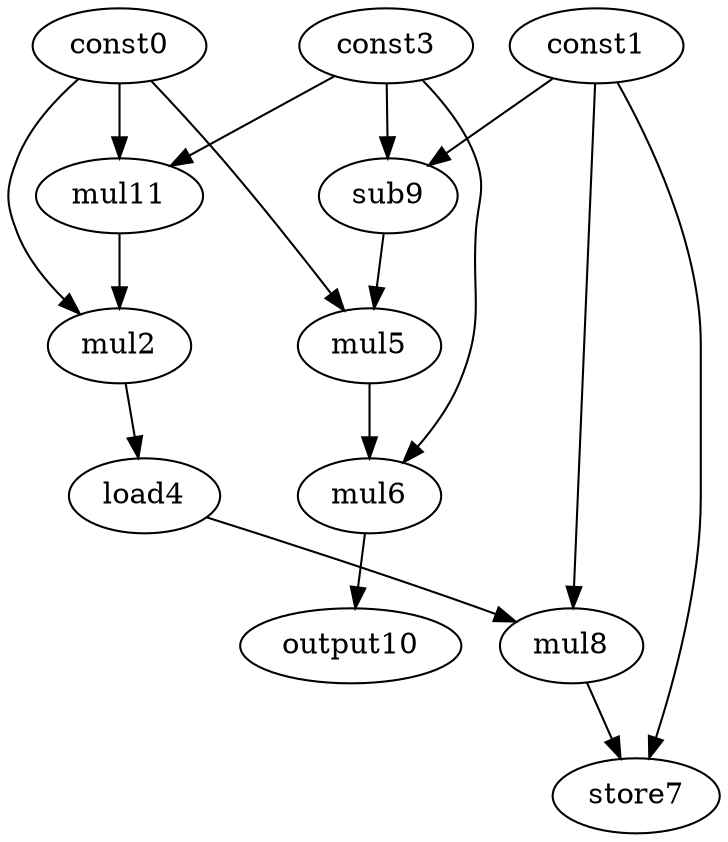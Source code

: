 digraph G { 
const0[opcode=const]; 
const1[opcode=const]; 
mul2[opcode=mul]; 
const3[opcode=const]; 
load4[opcode=load]; 
mul5[opcode=mul]; 
mul6[opcode=mul]; 
store7[opcode=store]; 
mul8[opcode=mul]; 
sub9[opcode=sub]; 
output10[opcode=output]; 
mul11[opcode=mul]; 
const1->sub9[operand=0];
const3->sub9[operand=1];
const0->mul11[operand=0];
const3->mul11[operand=1];
const0->mul2[operand=0];
mul11->mul2[operand=1];
const0->mul5[operand=0];
sub9->mul5[operand=1];
mul2->load4[operand=0];
const3->mul6[operand=0];
mul5->mul6[operand=1];
const1->mul8[operand=0];
load4->mul8[operand=1];
mul6->output10[operand=0];
mul8->store7[operand=0];
const1->store7[operand=1];
}
